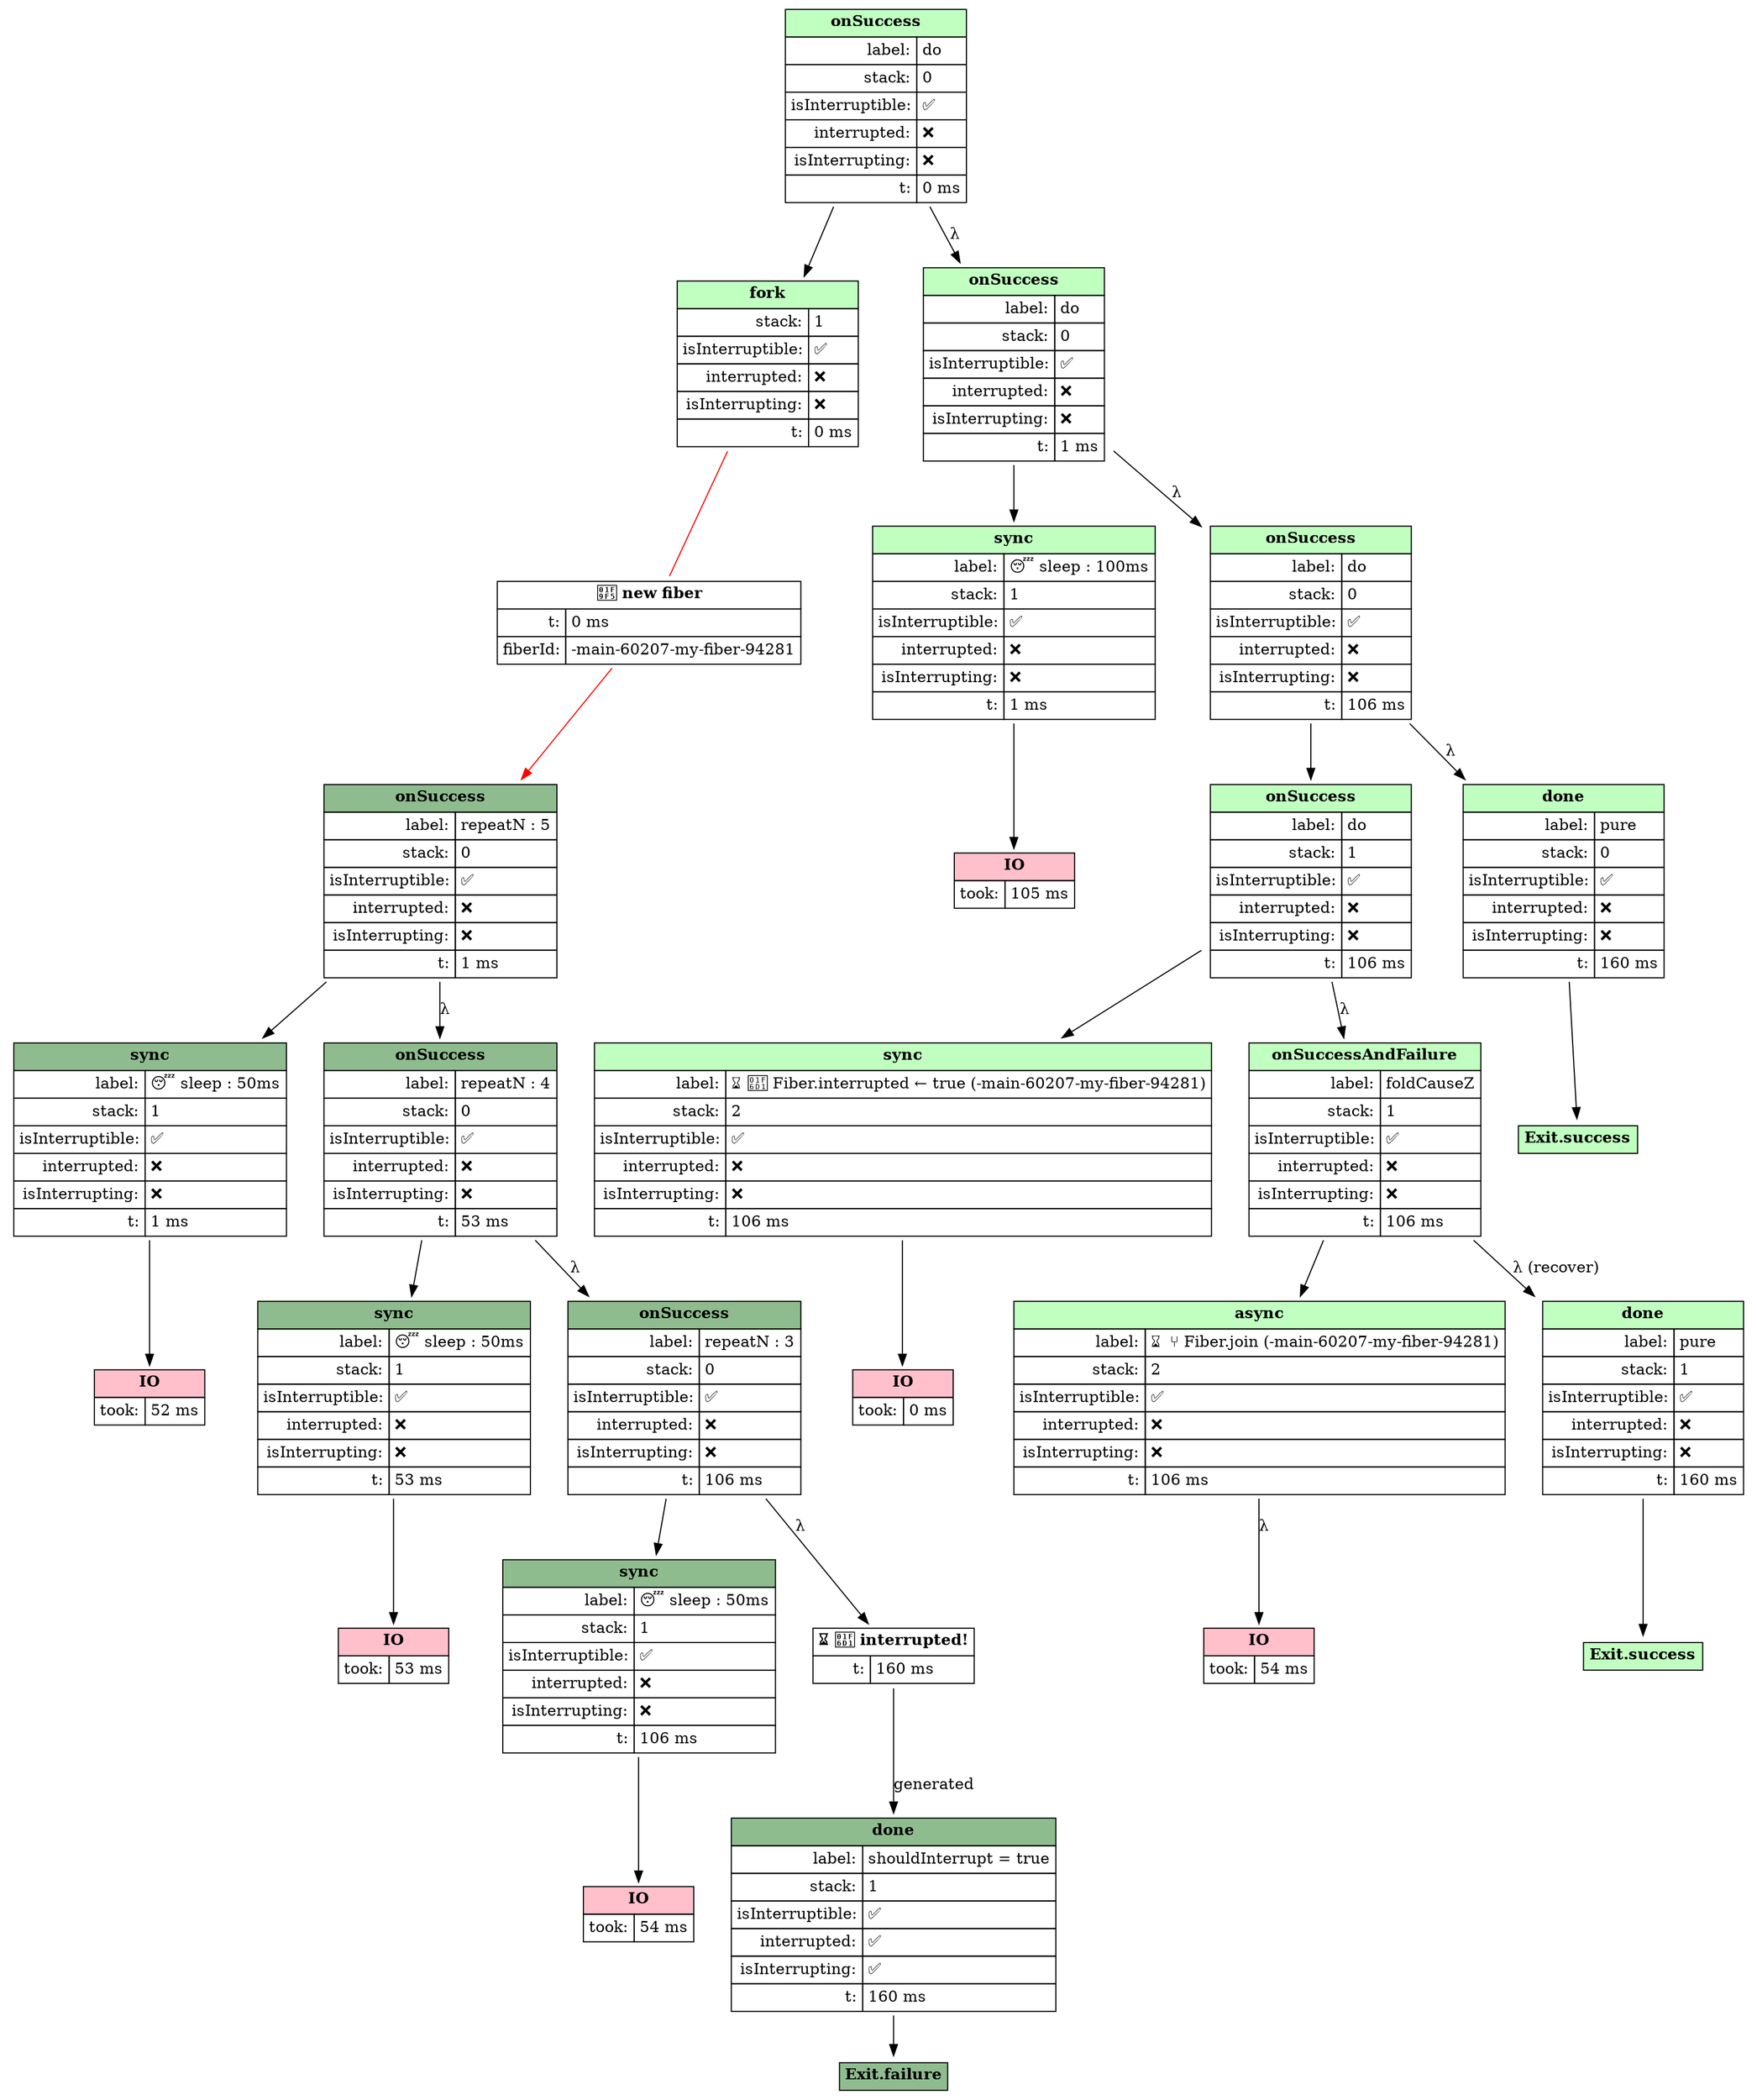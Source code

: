 digraph D {  node [shape=box]
"-main-60207-138272538792833" [shape=none, label=<<table CELLPADDING="4" BORDER="0" CELLBORDER="1" CELLSPACING="0"><tr><td BGCOLOR="darkseagreen1" colspan='2'><b>onSuccess</b></td></tr><tr><td align='right'>label:</td><td align='left'>do</td></tr><tr><td align='right'>stack:</td><td align='left'>0</td></tr><tr><td align='right'>isInterruptible:</td><td align='left'>✅</td></tr><tr><td align='right'>interrupted:</td><td align='left'>❌</td></tr><tr><td align='right'>isInterrupting:</td><td align='left'>❌</td></tr><tr><td align='right'>t:</td><td align='left'>0 ms</td></tr></table>> ]
  "-main-60207-138272538792833" -> "-main-60207-138272538859166" 
"-main-60207-138272538859166" [shape=none, label=<<table CELLPADDING="4" BORDER="0" CELLBORDER="1" CELLSPACING="0"><tr><td BGCOLOR="darkseagreen1" colspan='2'><b>fork</b></td></tr><tr><td align='right'>stack:</td><td align='left'>1</td></tr><tr><td align='right'>isInterruptible:</td><td align='left'>✅</td></tr><tr><td align='right'>interrupted:</td><td align='left'>❌</td></tr><tr><td align='right'>isInterrupting:</td><td align='left'>❌</td></tr><tr><td align='right'>t:</td><td align='left'>0 ms</td></tr></table>> ]
"-main-60207-138272538899708" [shape=none, label=<<table CELLPADDING="4" BORDER="0" CELLBORDER="1" CELLSPACING="0"><tr><td BGCOLOR="white" colspan='2'><b>🧵 new fiber</b></td></tr><tr><td align='right'>t:</td><td align='left'>0 ms</td></tr><tr><td align='right'>fiberId:</td><td align='left'>-main-60207-my-fiber-94281</td></tr></table>> ]
  "-main-60207-138272538859166" -> "-main-60207-138272538899708" [color=red, arrowhead=none]
  "-main-60207-138272538899708" -> "-main-60207-138272538902750" [color=red]
  "-main-60207-138272538792833" -> "-main-60207-138272538980291" [label = "λ"]
"-main-60207-138272538980291" [shape=none, label=<<table CELLPADDING="4" BORDER="0" CELLBORDER="1" CELLSPACING="0"><tr><td BGCOLOR="darkseagreen1" colspan='2'><b>onSuccess</b></td></tr><tr><td align='right'>label:</td><td align='left'>do</td></tr><tr><td align='right'>stack:</td><td align='left'>0</td></tr><tr><td align='right'>isInterruptible:</td><td align='left'>✅</td></tr><tr><td align='right'>interrupted:</td><td align='left'>❌</td></tr><tr><td align='right'>isInterrupting:</td><td align='left'>❌</td></tr><tr><td align='right'>t:</td><td align='left'>1 ms</td></tr></table>> ]
  "-main-60207-138272538980291" -> "-main-60207-138272539036541" 
"-main-60207-138272539036541" [shape=none, label=<<table CELLPADDING="4" BORDER="0" CELLBORDER="1" CELLSPACING="0"><tr><td BGCOLOR="darkseagreen1" colspan='2'><b>sync</b></td></tr><tr><td align='right'>label:</td><td align='left'>😴 sleep : 100ms</td></tr><tr><td align='right'>stack:</td><td align='left'>1</td></tr><tr><td align='right'>isInterruptible:</td><td align='left'>✅</td></tr><tr><td align='right'>interrupted:</td><td align='left'>❌</td></tr><tr><td align='right'>isInterrupting:</td><td align='left'>❌</td></tr><tr><td align='right'>t:</td><td align='left'>1 ms</td></tr></table>> ]
"-main-60207-138272538902750" [shape=none, label=<<table CELLPADDING="4" BORDER="0" CELLBORDER="1" CELLSPACING="0"><tr><td BGCOLOR="darkseagreen" colspan='2'><b>onSuccess</b></td></tr><tr><td align='right'>label:</td><td align='left'>repeatN : 5</td></tr><tr><td align='right'>stack:</td><td align='left'>0</td></tr><tr><td align='right'>isInterruptible:</td><td align='left'>✅</td></tr><tr><td align='right'>interrupted:</td><td align='left'>❌</td></tr><tr><td align='right'>isInterrupting:</td><td align='left'>❌</td></tr><tr><td align='right'>t:</td><td align='left'>1 ms</td></tr></table>> ]
  "-main-60207-138272538902750" -> "-main-60207-my-fiber-94281-138272539073541" 
"-main-60207-my-fiber-94281-138272539073541" [shape=none, label=<<table CELLPADDING="4" BORDER="0" CELLBORDER="1" CELLSPACING="0"><tr><td BGCOLOR="darkseagreen" colspan='2'><b>sync</b></td></tr><tr><td align='right'>label:</td><td align='left'>😴 sleep : 50ms</td></tr><tr><td align='right'>stack:</td><td align='left'>1</td></tr><tr><td align='right'>isInterruptible:</td><td align='left'>✅</td></tr><tr><td align='right'>interrupted:</td><td align='left'>❌</td></tr><tr><td align='right'>isInterrupting:</td><td align='left'>❌</td></tr><tr><td align='right'>t:</td><td align='left'>1 ms</td></tr></table>> ]
"-main-60207-my-fiber-94281-138272591414041" [shape=none, label=<<table CELLPADDING="4" BORDER="0" CELLBORDER="1" CELLSPACING="0"><tr><td BGCOLOR="pink" colspan='2'><b>IO</b></td></tr><tr><td align='right'>took:</td><td align='left'>52 ms</td></tr></table>> ]
  "-main-60207-my-fiber-94281-138272539073541" -> "-main-60207-my-fiber-94281-138272591414041" 
  "-main-60207-138272538902750" -> "-main-60207-my-fiber-94281-138272591495625" [label = "λ"]
"-main-60207-my-fiber-94281-138272591495625" [shape=none, label=<<table CELLPADDING="4" BORDER="0" CELLBORDER="1" CELLSPACING="0"><tr><td BGCOLOR="darkseagreen" colspan='2'><b>onSuccess</b></td></tr><tr><td align='right'>label:</td><td align='left'>repeatN : 4</td></tr><tr><td align='right'>stack:</td><td align='left'>0</td></tr><tr><td align='right'>isInterruptible:</td><td align='left'>✅</td></tr><tr><td align='right'>interrupted:</td><td align='left'>❌</td></tr><tr><td align='right'>isInterrupting:</td><td align='left'>❌</td></tr><tr><td align='right'>t:</td><td align='left'>53 ms</td></tr></table>> ]
  "-main-60207-my-fiber-94281-138272591495625" -> "-main-60207-my-fiber-94281-138272591553250" 
"-main-60207-my-fiber-94281-138272591553250" [shape=none, label=<<table CELLPADDING="4" BORDER="0" CELLBORDER="1" CELLSPACING="0"><tr><td BGCOLOR="darkseagreen" colspan='2'><b>sync</b></td></tr><tr><td align='right'>label:</td><td align='left'>😴 sleep : 50ms</td></tr><tr><td align='right'>stack:</td><td align='left'>1</td></tr><tr><td align='right'>isInterruptible:</td><td align='left'>✅</td></tr><tr><td align='right'>interrupted:</td><td align='left'>❌</td></tr><tr><td align='right'>isInterrupting:</td><td align='left'>❌</td></tr><tr><td align='right'>t:</td><td align='left'>53 ms</td></tr></table>> ]
"-main-60207-my-fiber-94281-138272644056666" [shape=none, label=<<table CELLPADDING="4" BORDER="0" CELLBORDER="1" CELLSPACING="0"><tr><td BGCOLOR="pink" colspan='2'><b>IO</b></td></tr><tr><td align='right'>took:</td><td align='left'>53 ms</td></tr></table>> ]
  "-main-60207-my-fiber-94281-138272591553250" -> "-main-60207-my-fiber-94281-138272644056666" 
"-main-60207-138272644123291" [shape=none, label=<<table CELLPADDING="4" BORDER="0" CELLBORDER="1" CELLSPACING="0"><tr><td BGCOLOR="pink" colspan='2'><b>IO</b></td></tr><tr><td align='right'>took:</td><td align='left'>105 ms</td></tr></table>> ]
  "-main-60207-138272539036541" -> "-main-60207-138272644123291" 
  "-main-60207-my-fiber-94281-138272591495625" -> "-main-60207-my-fiber-94281-138272644138625" [label = "λ"]
  "-main-60207-138272538980291" -> "-main-60207-138272644158833" [label = "λ"]
"-main-60207-my-fiber-94281-138272644138625" [shape=none, label=<<table CELLPADDING="4" BORDER="0" CELLBORDER="1" CELLSPACING="0"><tr><td BGCOLOR="darkseagreen" colspan='2'><b>onSuccess</b></td></tr><tr><td align='right'>label:</td><td align='left'>repeatN : 3</td></tr><tr><td align='right'>stack:</td><td align='left'>0</td></tr><tr><td align='right'>isInterruptible:</td><td align='left'>✅</td></tr><tr><td align='right'>interrupted:</td><td align='left'>❌</td></tr><tr><td align='right'>isInterrupting:</td><td align='left'>❌</td></tr><tr><td align='right'>t:</td><td align='left'>106 ms</td></tr></table>> ]
  "-main-60207-my-fiber-94281-138272644138625" -> "-main-60207-my-fiber-94281-138272644192541" 
"-main-60207-138272644158833" [shape=none, label=<<table CELLPADDING="4" BORDER="0" CELLBORDER="1" CELLSPACING="0"><tr><td BGCOLOR="darkseagreen1" colspan='2'><b>onSuccess</b></td></tr><tr><td align='right'>label:</td><td align='left'>do</td></tr><tr><td align='right'>stack:</td><td align='left'>0</td></tr><tr><td align='right'>isInterruptible:</td><td align='left'>✅</td></tr><tr><td align='right'>interrupted:</td><td align='left'>❌</td></tr><tr><td align='right'>isInterrupting:</td><td align='left'>❌</td></tr><tr><td align='right'>t:</td><td align='left'>106 ms</td></tr></table>> ]
  "-main-60207-138272644158833" -> "-main-60207-138272644422041" 
"-main-60207-138272644422041" [shape=none, label=<<table CELLPADDING="4" BORDER="0" CELLBORDER="1" CELLSPACING="0"><tr><td BGCOLOR="darkseagreen1" colspan='2'><b>onSuccess</b></td></tr><tr><td align='right'>label:</td><td align='left'>do</td></tr><tr><td align='right'>stack:</td><td align='left'>1</td></tr><tr><td align='right'>isInterruptible:</td><td align='left'>✅</td></tr><tr><td align='right'>interrupted:</td><td align='left'>❌</td></tr><tr><td align='right'>isInterrupting:</td><td align='left'>❌</td></tr><tr><td align='right'>t:</td><td align='left'>106 ms</td></tr></table>> ]
  "-main-60207-138272644422041" -> "-main-60207-138272644452083" 
"-main-60207-my-fiber-94281-138272644192541" [shape=none, label=<<table CELLPADDING="4" BORDER="0" CELLBORDER="1" CELLSPACING="0"><tr><td BGCOLOR="darkseagreen" colspan='2'><b>sync</b></td></tr><tr><td align='right'>label:</td><td align='left'>😴 sleep : 50ms</td></tr><tr><td align='right'>stack:</td><td align='left'>1</td></tr><tr><td align='right'>isInterruptible:</td><td align='left'>✅</td></tr><tr><td align='right'>interrupted:</td><td align='left'>❌</td></tr><tr><td align='right'>isInterrupting:</td><td align='left'>❌</td></tr><tr><td align='right'>t:</td><td align='left'>106 ms</td></tr></table>> ]
"-main-60207-138272644452083" [shape=none, label=<<table CELLPADDING="4" BORDER="0" CELLBORDER="1" CELLSPACING="0"><tr><td BGCOLOR="darkseagreen1" colspan='2'><b>sync</b></td></tr><tr><td align='right'>label:</td><td align='left'>⌛ 🛑 Fiber.interrupted ← true (-main-60207-my-fiber-94281)</td></tr><tr><td align='right'>stack:</td><td align='left'>2</td></tr><tr><td align='right'>isInterruptible:</td><td align='left'>✅</td></tr><tr><td align='right'>interrupted:</td><td align='left'>❌</td></tr><tr><td align='right'>isInterrupting:</td><td align='left'>❌</td></tr><tr><td align='right'>t:</td><td align='left'>106 ms</td></tr></table>> ]
"-main-60207-138272644492833" [shape=none, label=<<table CELLPADDING="4" BORDER="0" CELLBORDER="1" CELLSPACING="0"><tr><td BGCOLOR="pink" colspan='2'><b>IO</b></td></tr><tr><td align='right'>took:</td><td align='left'>0 ms</td></tr></table>> ]
  "-main-60207-138272644452083" -> "-main-60207-138272644492833" 
  "-main-60207-138272644422041" -> "-main-60207-138272644507083" [label = "λ"]
"-main-60207-138272644507083" [shape=none, label=<<table CELLPADDING="4" BORDER="0" CELLBORDER="1" CELLSPACING="0"><tr><td BGCOLOR="darkseagreen1" colspan='2'><b>onSuccessAndFailure</b></td></tr><tr><td align='right'>label:</td><td align='left'>foldCauseZ</td></tr><tr><td align='right'>stack:</td><td align='left'>1</td></tr><tr><td align='right'>isInterruptible:</td><td align='left'>✅</td></tr><tr><td align='right'>interrupted:</td><td align='left'>❌</td></tr><tr><td align='right'>isInterrupting:</td><td align='left'>❌</td></tr><tr><td align='right'>t:</td><td align='left'>106 ms</td></tr></table>> ]
  "-main-60207-138272644507083" -> "-main-60207-138272644536041" 
"-main-60207-138272644536041" [shape=none, label=<<table CELLPADDING="4" BORDER="0" CELLBORDER="1" CELLSPACING="0"><tr><td BGCOLOR="darkseagreen1" colspan='2'><b>async</b></td></tr><tr><td align='right'>label:</td><td align='left'>⌛ ⑂ Fiber.join (-main-60207-my-fiber-94281)</td></tr><tr><td align='right'>stack:</td><td align='left'>2</td></tr><tr><td align='right'>isInterruptible:</td><td align='left'>✅</td></tr><tr><td align='right'>interrupted:</td><td align='left'>❌</td></tr><tr><td align='right'>isInterrupting:</td><td align='left'>❌</td></tr><tr><td align='right'>t:</td><td align='left'>106 ms</td></tr></table>> ]
"-main-60207-my-fiber-94281-138272698497416" [shape=none, label=<<table CELLPADDING="4" BORDER="0" CELLBORDER="1" CELLSPACING="0"><tr><td BGCOLOR="pink" colspan='2'><b>IO</b></td></tr><tr><td align='right'>took:</td><td align='left'>54 ms</td></tr></table>> ]
  "-main-60207-my-fiber-94281-138272644192541" -> "-main-60207-my-fiber-94281-138272698497416" 
  "-main-60207-my-fiber-94281-138272644138625" -> "-main-60207-my-fiber-94281-138272698688833" [label = "λ"]
"-main-60207-my-fiber-94281-138272698688833" [shape=none, label=<<table CELLPADDING="4" BORDER="0" CELLBORDER="1" CELLSPACING="0"><tr><td BGCOLOR="white" colspan='2'><b>⌛ 🛑 interrupted!</b></td></tr><tr><td align='right'>t:</td><td align='left'>160 ms</td></tr></table>> ]
  "-main-60207-my-fiber-94281-138272698688833" -> "-main-60207-my-fiber-94281-138272698721166" [label = generated]
"-main-60207-my-fiber-94281-138272698721166" [shape=none, label=<<table CELLPADDING="4" BORDER="0" CELLBORDER="1" CELLSPACING="0"><tr><td BGCOLOR="darkseagreen" colspan='2'><b>done</b></td></tr><tr><td align='right'>label:</td><td align='left'>shouldInterrupt = true</td></tr><tr><td align='right'>stack:</td><td align='left'>1</td></tr><tr><td align='right'>isInterruptible:</td><td align='left'>✅</td></tr><tr><td align='right'>interrupted:</td><td align='left'>✅</td></tr><tr><td align='right'>isInterrupting:</td><td align='left'>✅</td></tr><tr><td align='right'>t:</td><td align='left'>160 ms</td></tr></table>> ]
"-main-60207-my-fiber-94281-138272698761416" [shape=none, label=<<table CELLPADDING="4" BORDER="0" CELLBORDER="1" CELLSPACING="0"><tr><td BGCOLOR="darkseagreen" colspan='2'><b>Exit.failure</b></td></tr></table>> ]
  "-main-60207-my-fiber-94281-138272698721166" -> "-main-60207-my-fiber-94281-138272698761416" 
"-main-60207-138272698802916" [shape=none, label=<<table CELLPADDING="4" BORDER="0" CELLBORDER="1" CELLSPACING="0"><tr><td BGCOLOR="pink" colspan='2'><b>IO</b></td></tr><tr><td align='right'>took:</td><td align='left'>54 ms</td></tr></table>> ]
  "-main-60207-138272644536041" -> "-main-60207-138272698802916" [label = "λ"]
  "-main-60207-138272644507083" -> "-main-60207-138272698816208" [label = "λ (recover)"]
"-main-60207-138272698816208" [shape=none, label=<<table CELLPADDING="4" BORDER="0" CELLBORDER="1" CELLSPACING="0"><tr><td BGCOLOR="darkseagreen1" colspan='2'><b>done</b></td></tr><tr><td align='right'>label:</td><td align='left'>pure</td></tr><tr><td align='right'>stack:</td><td align='left'>1</td></tr><tr><td align='right'>isInterruptible:</td><td align='left'>✅</td></tr><tr><td align='right'>interrupted:</td><td align='left'>❌</td></tr><tr><td align='right'>isInterrupting:</td><td align='left'>❌</td></tr><tr><td align='right'>t:</td><td align='left'>160 ms</td></tr></table>> ]
"-main-60207-138272698841166" [shape=none, label=<<table CELLPADDING="4" BORDER="0" CELLBORDER="1" CELLSPACING="0"><tr><td BGCOLOR="darkseagreen1" colspan='2'><b>Exit.success</b></td></tr></table>> ]
  "-main-60207-138272698816208" -> "-main-60207-138272698841166" 
  "-main-60207-138272644158833" -> "-main-60207-138272698850416" [label = "λ"]
"-main-60207-138272698850416" [shape=none, label=<<table CELLPADDING="4" BORDER="0" CELLBORDER="1" CELLSPACING="0"><tr><td BGCOLOR="darkseagreen1" colspan='2'><b>done</b></td></tr><tr><td align='right'>label:</td><td align='left'>pure</td></tr><tr><td align='right'>stack:</td><td align='left'>0</td></tr><tr><td align='right'>isInterruptible:</td><td align='left'>✅</td></tr><tr><td align='right'>interrupted:</td><td align='left'>❌</td></tr><tr><td align='right'>isInterrupting:</td><td align='left'>❌</td></tr><tr><td align='right'>t:</td><td align='left'>160 ms</td></tr></table>> ]
"-main-60207-138272698866666" [shape=none, label=<<table CELLPADDING="4" BORDER="0" CELLBORDER="1" CELLSPACING="0"><tr><td BGCOLOR="darkseagreen1" colspan='2'><b>Exit.success</b></td></tr></table>> ]
  "-main-60207-138272698850416" -> "-main-60207-138272698866666" 
}
